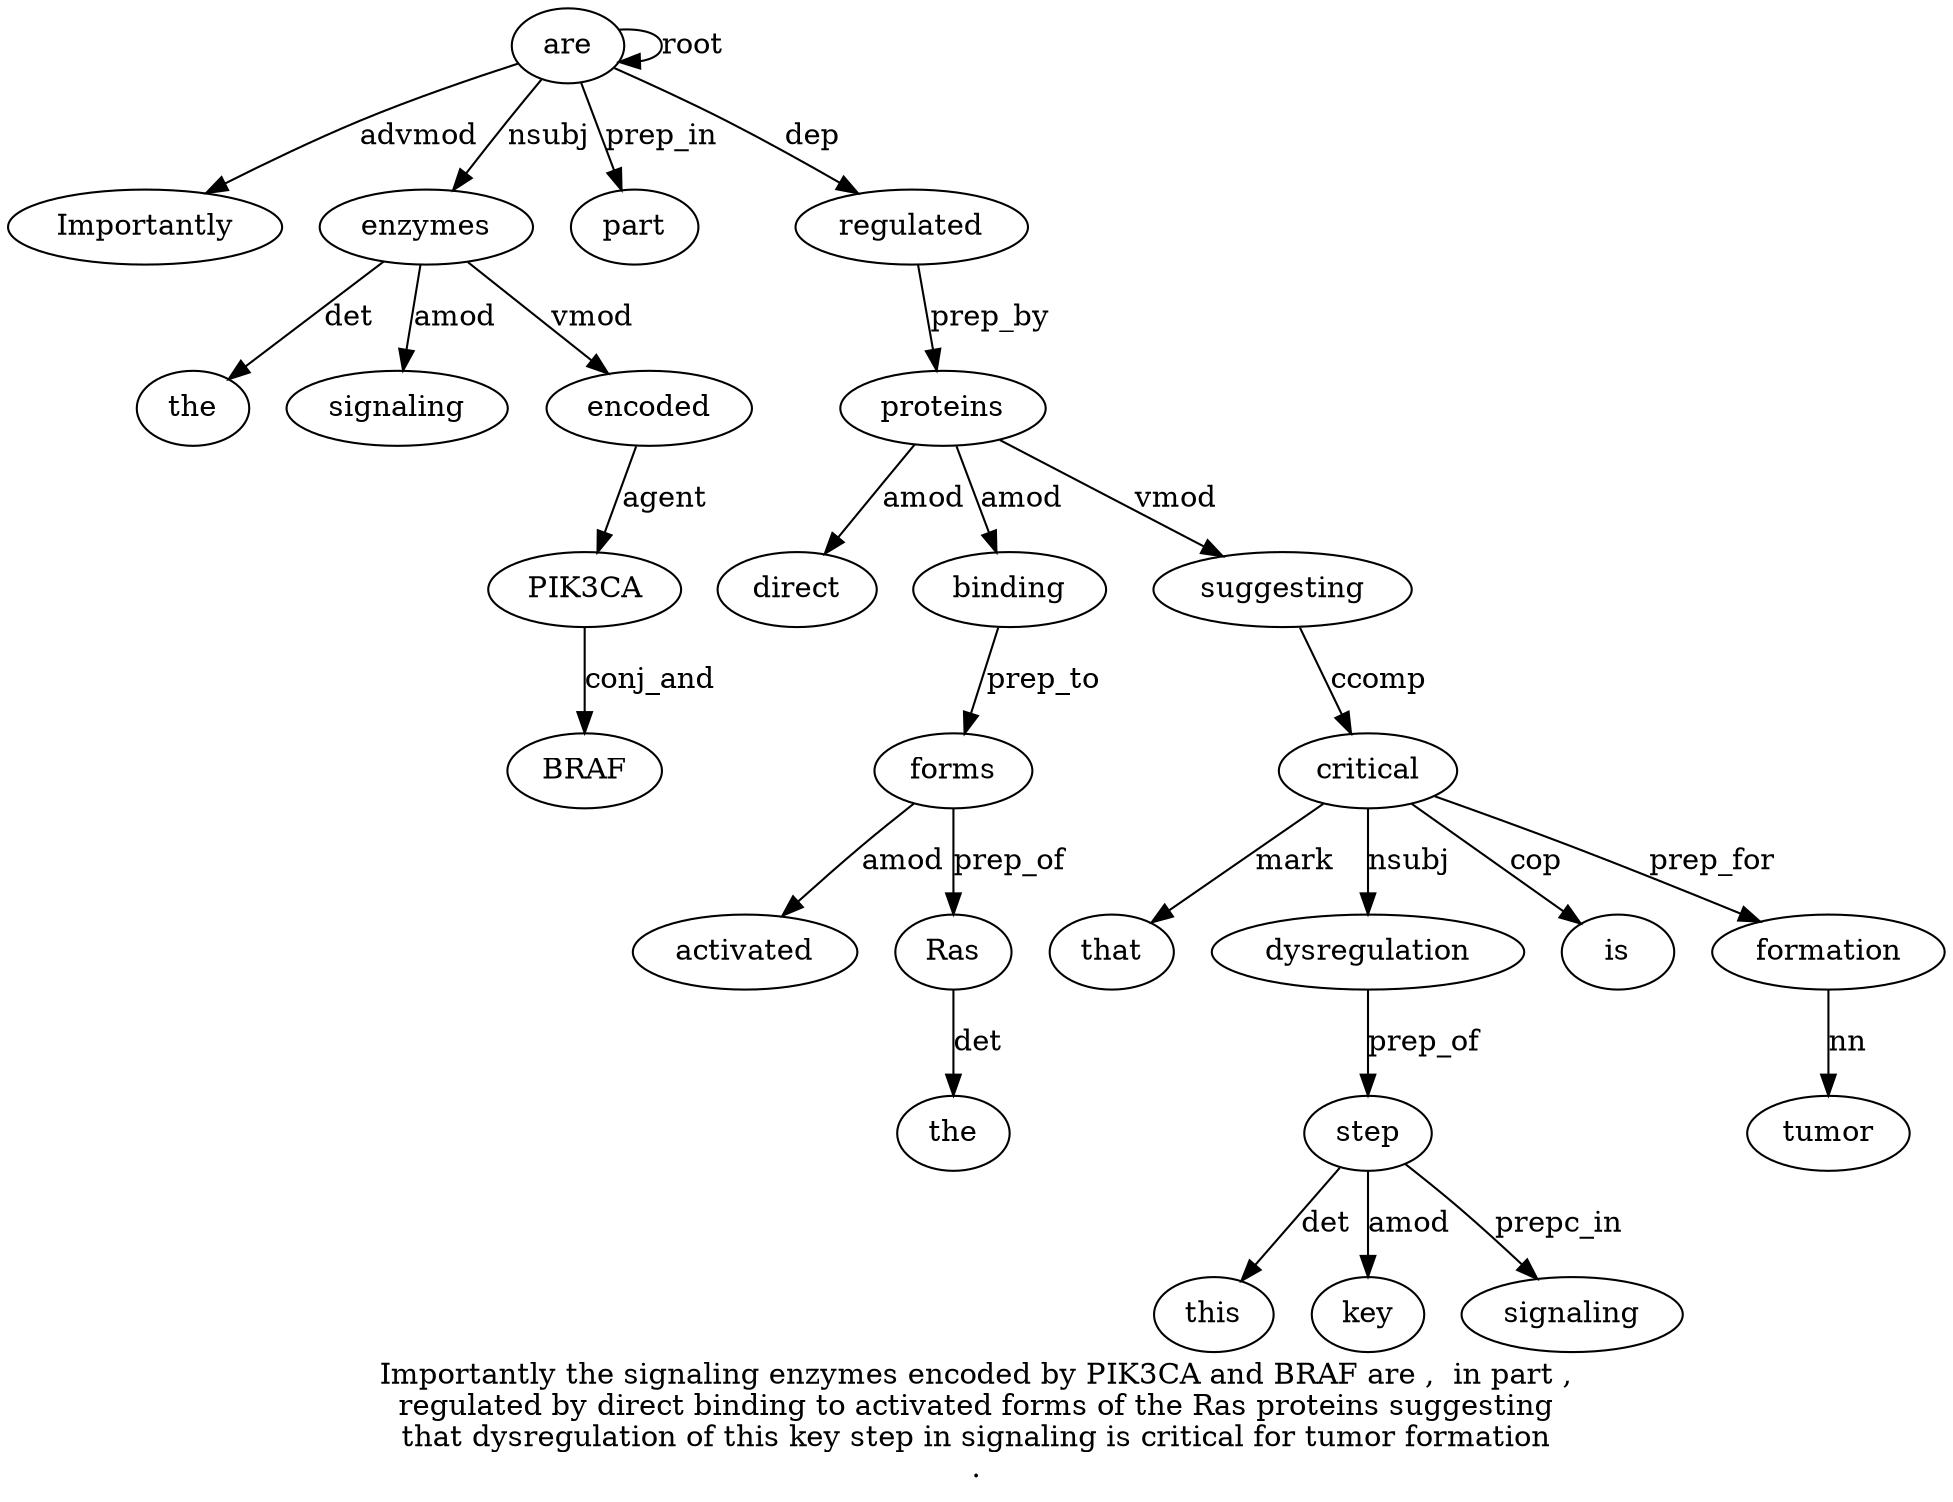 digraph "Importantly the signaling enzymes encoded by PIK3CA and BRAF are ,  in part ,  regulated by direct binding to activated forms of the Ras proteins suggesting that dysregulation of this key step in signaling is critical for tumor formation ." {
label="Importantly the signaling enzymes encoded by PIK3CA and BRAF are ,  in part ,
regulated by direct binding to activated forms of the Ras proteins suggesting
that dysregulation of this key step in signaling is critical for tumor formation
.";
are10 [style=filled, fillcolor=white, label=are];
Importantly1 [style=filled, fillcolor=white, label=Importantly];
are10 -> Importantly1  [label=advmod];
enzymes4 [style=filled, fillcolor=white, label=enzymes];
the2 [style=filled, fillcolor=white, label=the];
enzymes4 -> the2  [label=det];
signaling3 [style=filled, fillcolor=white, label=signaling];
enzymes4 -> signaling3  [label=amod];
are10 -> enzymes4  [label=nsubj];
encoded5 [style=filled, fillcolor=white, label=encoded];
enzymes4 -> encoded5  [label=vmod];
PIK3CA7 [style=filled, fillcolor=white, label=PIK3CA];
encoded5 -> PIK3CA7  [label=agent];
BRAF9 [style=filled, fillcolor=white, label=BRAF];
PIK3CA7 -> BRAF9  [label=conj_and];
are10 -> are10  [label=root];
part13 [style=filled, fillcolor=white, label=part];
are10 -> part13  [label=prep_in];
regulated15 [style=filled, fillcolor=white, label=regulated];
are10 -> regulated15  [label=dep];
proteins25 [style=filled, fillcolor=white, label=proteins];
direct17 [style=filled, fillcolor=white, label=direct];
proteins25 -> direct17  [label=amod];
binding18 [style=filled, fillcolor=white, label=binding];
proteins25 -> binding18  [label=amod];
forms21 [style=filled, fillcolor=white, label=forms];
activated20 [style=filled, fillcolor=white, label=activated];
forms21 -> activated20  [label=amod];
binding18 -> forms21  [label=prep_to];
Ras24 [style=filled, fillcolor=white, label=Ras];
the23 [style=filled, fillcolor=white, label=the];
Ras24 -> the23  [label=det];
forms21 -> Ras24  [label=prep_of];
regulated15 -> proteins25  [label=prep_by];
suggesting26 [style=filled, fillcolor=white, label=suggesting];
proteins25 -> suggesting26  [label=vmod];
critical36 [style=filled, fillcolor=white, label=critical];
that27 [style=filled, fillcolor=white, label=that];
critical36 -> that27  [label=mark];
dysregulation28 [style=filled, fillcolor=white, label=dysregulation];
critical36 -> dysregulation28  [label=nsubj];
step32 [style=filled, fillcolor=white, label=step];
this30 [style=filled, fillcolor=white, label=this];
step32 -> this30  [label=det];
key31 [style=filled, fillcolor=white, label=key];
step32 -> key31  [label=amod];
dysregulation28 -> step32  [label=prep_of];
signaling34 [style=filled, fillcolor=white, label=signaling];
step32 -> signaling34  [label=prepc_in];
is35 [style=filled, fillcolor=white, label=is];
critical36 -> is35  [label=cop];
suggesting26 -> critical36  [label=ccomp];
formation39 [style=filled, fillcolor=white, label=formation];
tumor38 [style=filled, fillcolor=white, label=tumor];
formation39 -> tumor38  [label=nn];
critical36 -> formation39  [label=prep_for];
}
